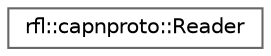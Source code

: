 digraph "类继承关系图"
{
 // LATEX_PDF_SIZE
  bgcolor="transparent";
  edge [fontname=Helvetica,fontsize=10,labelfontname=Helvetica,labelfontsize=10];
  node [fontname=Helvetica,fontsize=10,shape=box,height=0.2,width=0.4];
  rankdir="LR";
  Node0 [id="Node000000",label="rfl::capnproto::Reader",height=0.2,width=0.4,color="grey40", fillcolor="white", style="filled",URL="$classrfl_1_1capnproto_1_1_reader.html",tooltip=" "];
}

